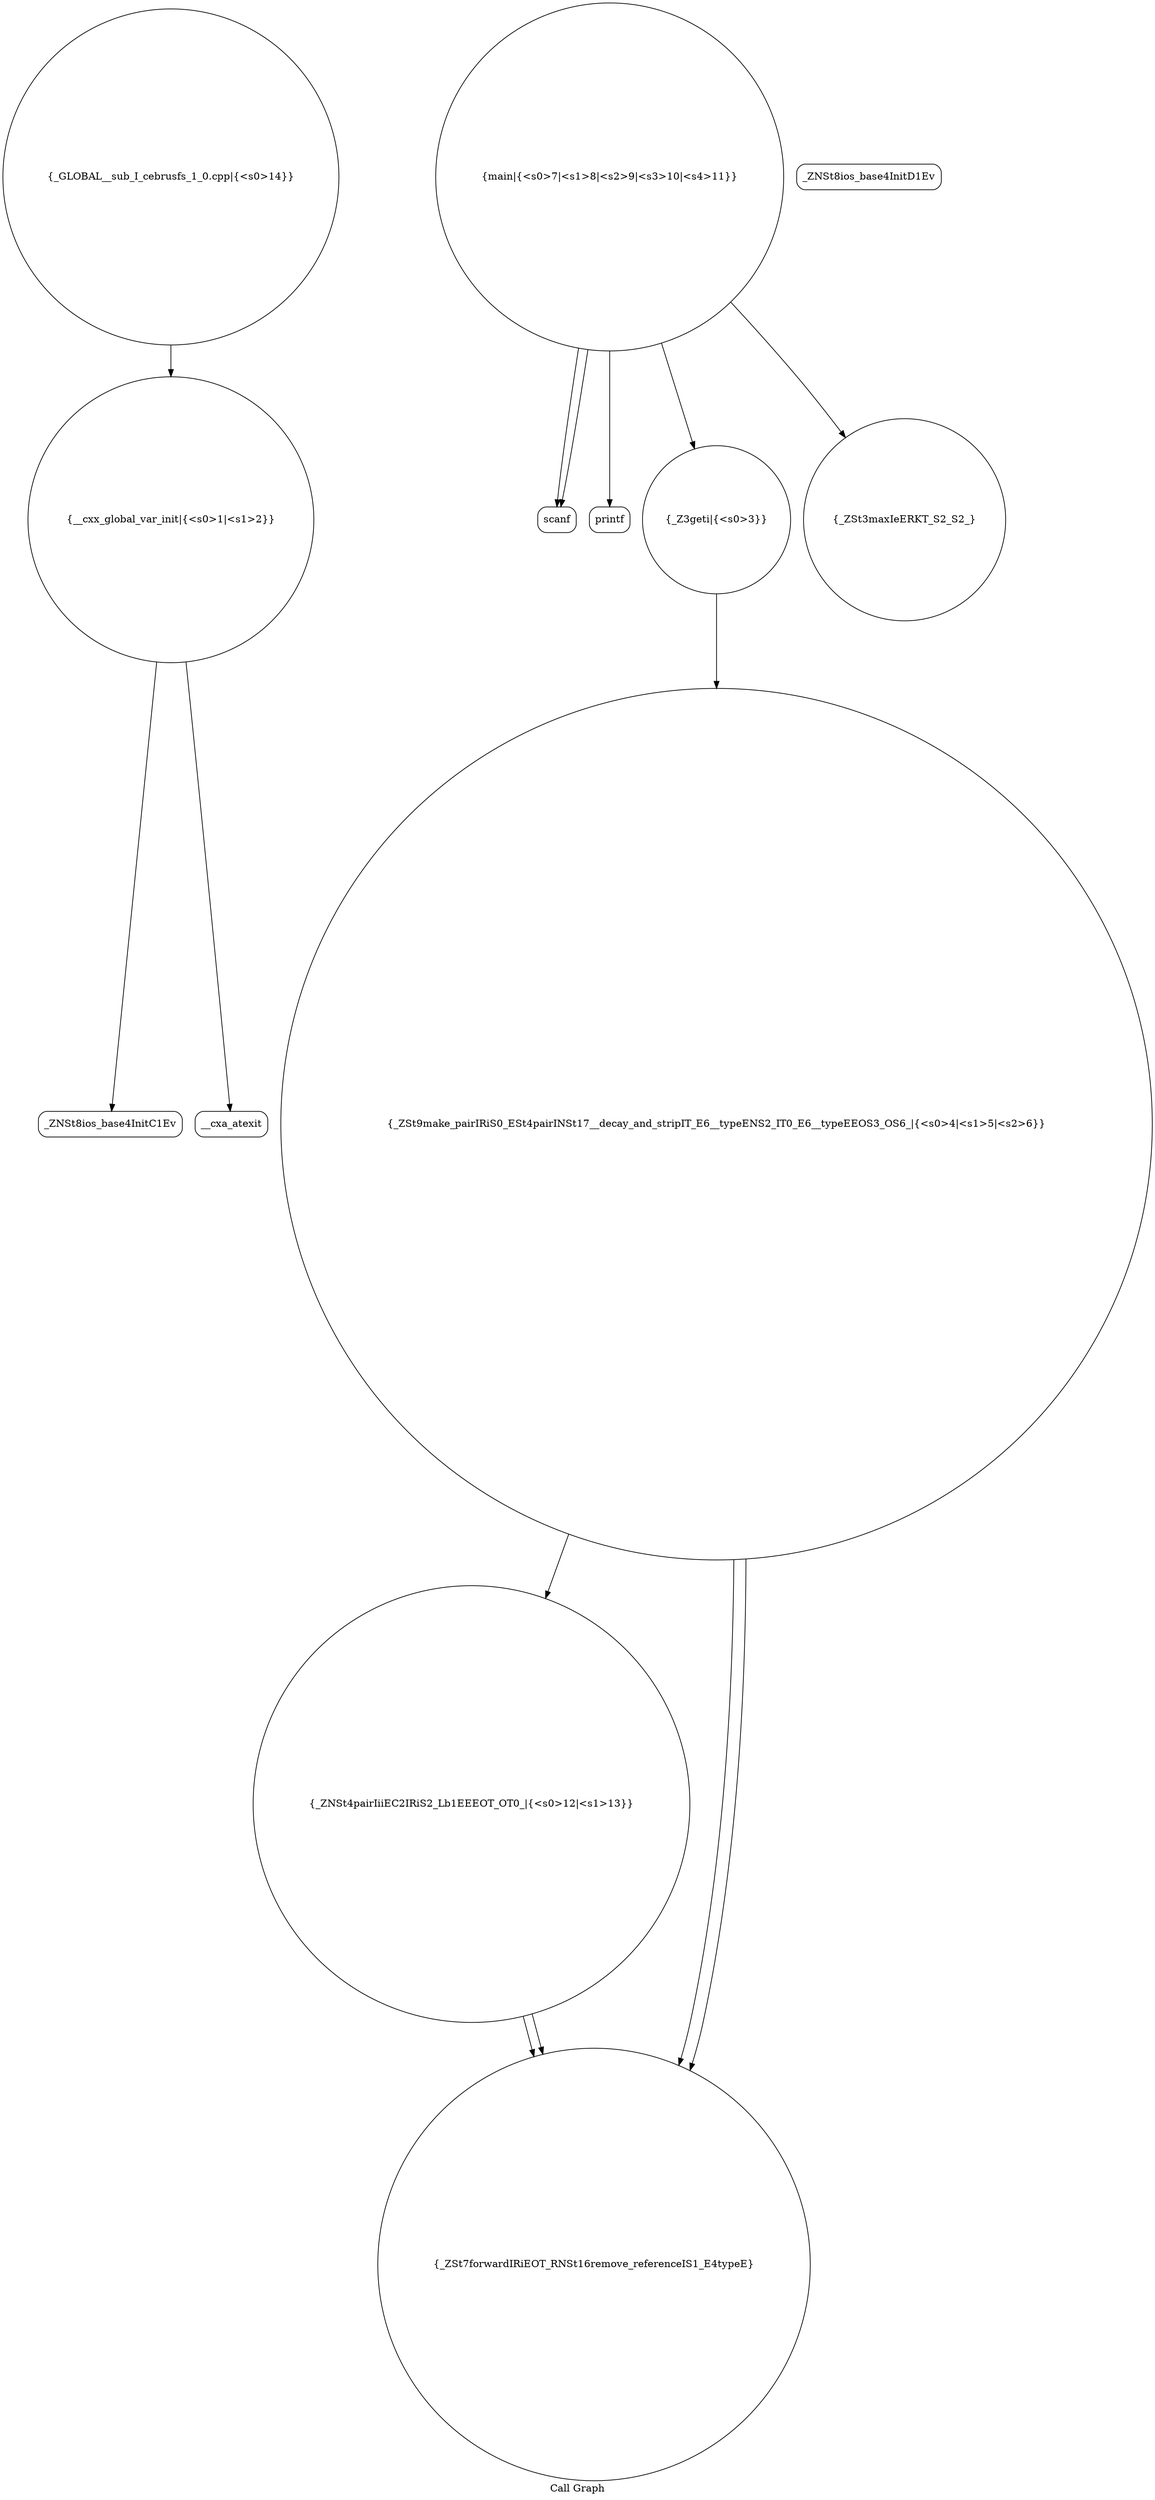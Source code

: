 digraph "Call Graph" {
	label="Call Graph";

	Node0x55b7de8cf030 [shape=record,shape=circle,label="{__cxx_global_var_init|{<s0>1|<s1>2}}"];
	Node0x55b7de8cf030:s0 -> Node0x55b7de8cf4c0[color=black];
	Node0x55b7de8cf030:s1 -> Node0x55b7de8cf5c0[color=black];
	Node0x55b7de8cf7c0 [shape=record,shape=Mrecord,label="{scanf}"];
	Node0x55b7de8cf540 [shape=record,shape=Mrecord,label="{_ZNSt8ios_base4InitD1Ev}"];
	Node0x55b7de8cf8c0 [shape=record,shape=Mrecord,label="{printf}"];
	Node0x55b7de8cf640 [shape=record,shape=circle,label="{_Z3geti|{<s0>3}}"];
	Node0x55b7de8cf640:s0 -> Node0x55b7de8cf6c0[color=black];
	Node0x55b7de8cf9c0 [shape=record,shape=circle,label="{_ZNSt4pairIiiEC2IRiS2_Lb1EEEOT_OT0_|{<s0>12|<s1>13}}"];
	Node0x55b7de8cf9c0:s0 -> Node0x55b7de8cf940[color=black];
	Node0x55b7de8cf9c0:s1 -> Node0x55b7de8cf940[color=black];
	Node0x55b7de8cf740 [shape=record,shape=circle,label="{main|{<s0>7|<s1>8|<s2>9|<s3>10|<s4>11}}"];
	Node0x55b7de8cf740:s0 -> Node0x55b7de8cf7c0[color=black];
	Node0x55b7de8cf740:s1 -> Node0x55b7de8cf7c0[color=black];
	Node0x55b7de8cf740:s2 -> Node0x55b7de8cf840[color=black];
	Node0x55b7de8cf740:s3 -> Node0x55b7de8cf640[color=black];
	Node0x55b7de8cf740:s4 -> Node0x55b7de8cf8c0[color=black];
	Node0x55b7de8cf4c0 [shape=record,shape=Mrecord,label="{_ZNSt8ios_base4InitC1Ev}"];
	Node0x55b7de8cf840 [shape=record,shape=circle,label="{_ZSt3maxIeERKT_S2_S2_}"];
	Node0x55b7de8cf5c0 [shape=record,shape=Mrecord,label="{__cxa_atexit}"];
	Node0x55b7de8cf940 [shape=record,shape=circle,label="{_ZSt7forwardIRiEOT_RNSt16remove_referenceIS1_E4typeE}"];
	Node0x55b7de8cf6c0 [shape=record,shape=circle,label="{_ZSt9make_pairIRiS0_ESt4pairINSt17__decay_and_stripIT_E6__typeENS2_IT0_E6__typeEEOS3_OS6_|{<s0>4|<s1>5|<s2>6}}"];
	Node0x55b7de8cf6c0:s0 -> Node0x55b7de8cf940[color=black];
	Node0x55b7de8cf6c0:s1 -> Node0x55b7de8cf940[color=black];
	Node0x55b7de8cf6c0:s2 -> Node0x55b7de8cf9c0[color=black];
	Node0x55b7de8cfa40 [shape=record,shape=circle,label="{_GLOBAL__sub_I_cebrusfs_1_0.cpp|{<s0>14}}"];
	Node0x55b7de8cfa40:s0 -> Node0x55b7de8cf030[color=black];
}
